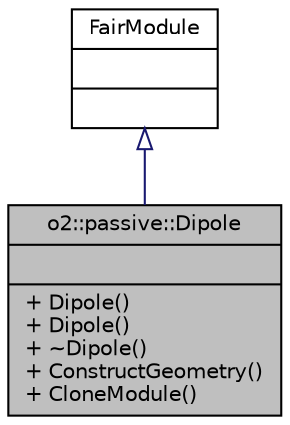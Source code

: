 digraph "o2::passive::Dipole"
{
 // INTERACTIVE_SVG=YES
  bgcolor="transparent";
  edge [fontname="Helvetica",fontsize="10",labelfontname="Helvetica",labelfontsize="10"];
  node [fontname="Helvetica",fontsize="10",shape=record];
  Node1 [label="{o2::passive::Dipole\n||+ Dipole()\l+ Dipole()\l+ ~Dipole()\l+ ConstructGeometry()\l+ CloneModule()\l}",height=0.2,width=0.4,color="black", fillcolor="grey75", style="filled", fontcolor="black"];
  Node2 -> Node1 [dir="back",color="midnightblue",fontsize="10",style="solid",arrowtail="onormal",fontname="Helvetica"];
  Node2 [label="{FairModule\n||}",height=0.2,width=0.4,color="black",URL="$d4/d06/classFairModule.html"];
}
